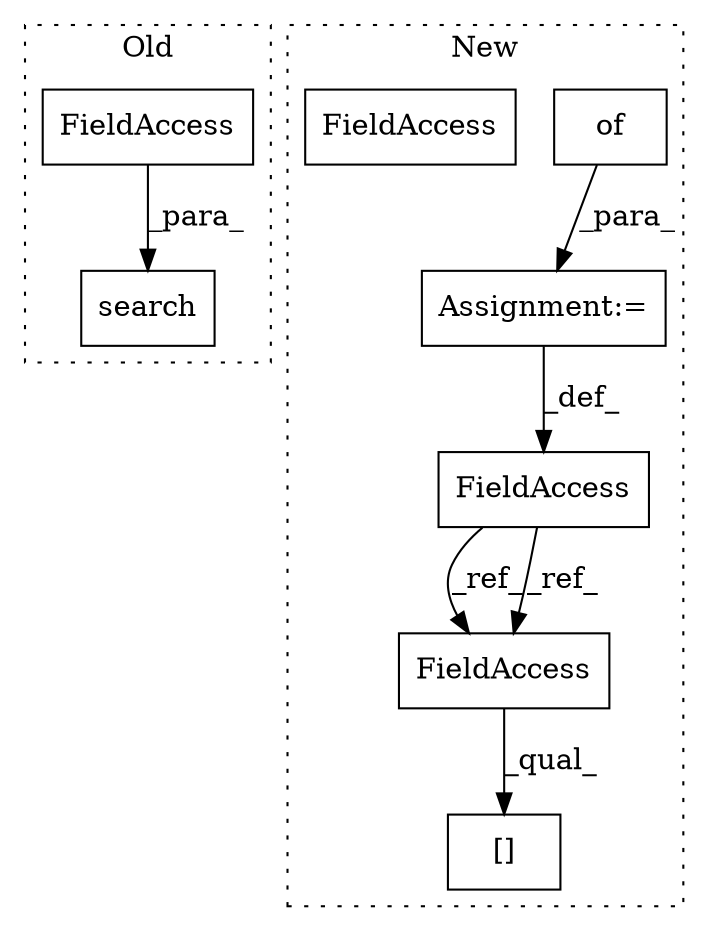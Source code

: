 digraph G {
subgraph cluster0 {
1 [label="search" a="32" s="4065,4083" l="7,1" shape="box"];
7 [label="FieldAccess" a="22" s="4079" l="4" shape="box"];
label = "Old";
style="dotted";
}
subgraph cluster1 {
2 [label="of" a="32" s="1563" l="4" shape="box"];
3 [label="Assignment:=" a="7" s="1537" l="1" shape="box"];
4 [label="FieldAccess" a="22" s="1524" l="13" shape="box"];
5 [label="FieldAccess" a="22" s="1770" l="13" shape="box"];
6 [label="[]" a="2" s="1770,1799" l="14,1" shape="box"];
8 [label="FieldAccess" a="22" s="1770" l="13" shape="box"];
label = "New";
style="dotted";
}
2 -> 3 [label="_para_"];
3 -> 4 [label="_def_"];
4 -> 8 [label="_ref_"];
4 -> 8 [label="_ref_"];
7 -> 1 [label="_para_"];
8 -> 6 [label="_qual_"];
}